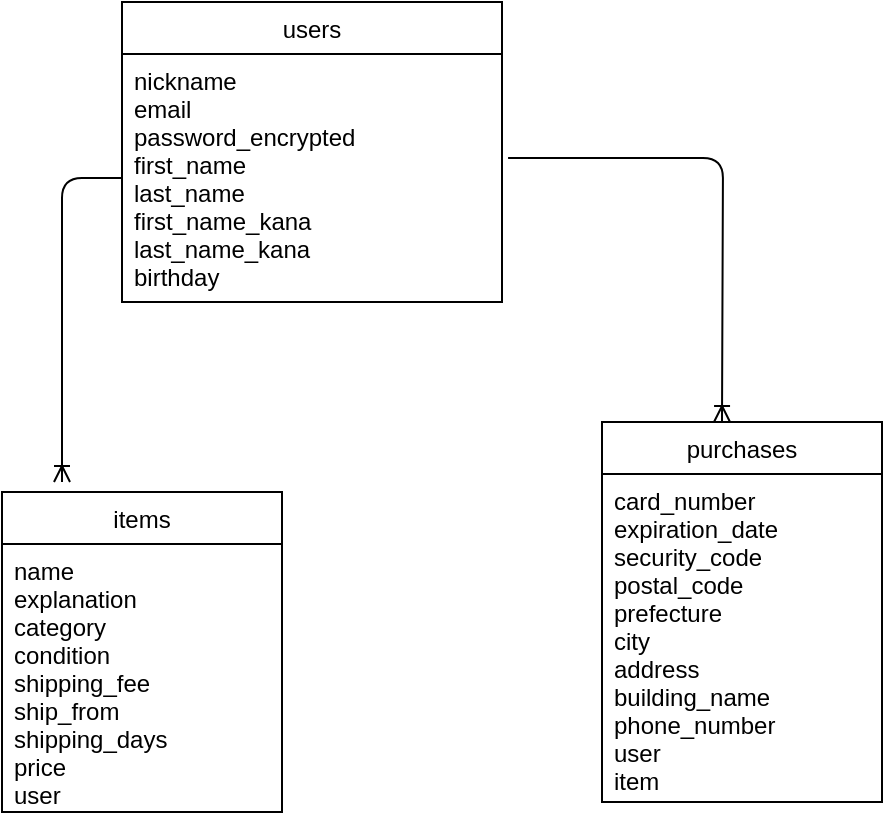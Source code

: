 <mxfile>
    <diagram id="3hfSg-PMopoJMdZvIyub" name="ページ1">
        <mxGraphModel dx="466" dy="580" grid="1" gridSize="10" guides="1" tooltips="1" connect="1" arrows="1" fold="1" page="1" pageScale="1" pageWidth="827" pageHeight="1169" math="0" shadow="0">
            <root>
                <mxCell id="0"/>
                <mxCell id="1" parent="0"/>
                <mxCell id="2" value="users" style="swimlane;fontStyle=0;childLayout=stackLayout;horizontal=1;startSize=26;horizontalStack=0;resizeParent=1;resizeParentMax=0;resizeLast=0;collapsible=1;marginBottom=0;" parent="1" vertex="1">
                    <mxGeometry x="170" y="80" width="190" height="150" as="geometry">
                        <mxRectangle x="170" y="80" width="60" height="26" as="alternateBounds"/>
                    </mxGeometry>
                </mxCell>
                <mxCell id="93" value="nickname&#10;email&#10;password_encrypted&#10;first_name&#10;last_name&#10;first_name_kana&#10;last_name_kana&#10;birthday" style="text;strokeColor=none;fillColor=none;align=left;verticalAlign=top;spacingLeft=4;spacingRight=4;overflow=hidden;rotatable=0;points=[[0,0.5],[1,0.5]];portConstraint=eastwest;spacingTop=0;spacingBottom=0;" parent="2" vertex="1">
                    <mxGeometry y="26" width="190" height="124" as="geometry"/>
                </mxCell>
                <mxCell id="42" value="items" style="swimlane;fontStyle=0;childLayout=stackLayout;horizontal=1;startSize=26;horizontalStack=0;resizeParent=1;resizeParentMax=0;resizeLast=0;collapsible=1;marginBottom=0;" parent="1" vertex="1">
                    <mxGeometry x="110" y="325" width="140" height="160" as="geometry"/>
                </mxCell>
                <mxCell id="43" value="name&#10;explanation&#10;category&#10;condition&#10;shipping_fee&#10;ship_from&#10;shipping_days&#10;price&#10;user" style="text;strokeColor=none;fillColor=none;align=left;verticalAlign=top;spacingLeft=4;spacingRight=4;overflow=hidden;rotatable=0;points=[[0,0.5],[1,0.5]];portConstraint=eastwest;" parent="42" vertex="1">
                    <mxGeometry y="26" width="140" height="134" as="geometry"/>
                </mxCell>
                <mxCell id="112" value="" style="fontSize=12;html=1;endArrow=ERoneToMany;fontColor=#f0f0f0;exitX=1.016;exitY=0.419;exitDx=0;exitDy=0;exitPerimeter=0;edgeStyle=orthogonalEdgeStyle;" parent="1" source="93" edge="1">
                    <mxGeometry width="100" height="100" relative="1" as="geometry">
                        <mxPoint x="410" y="320" as="sourcePoint"/>
                        <mxPoint x="470" y="290" as="targetPoint"/>
                    </mxGeometry>
                </mxCell>
                <mxCell id="113" value="" style="fontSize=12;html=1;endArrow=ERoneToMany;fontColor=#f0f0f0;exitX=0;exitY=0.5;exitDx=0;exitDy=0;edgeStyle=elbowEdgeStyle;elbow=vertical;" parent="1" source="93" edge="1">
                    <mxGeometry width="100" height="100" relative="1" as="geometry">
                        <mxPoint x="390" y="150" as="sourcePoint"/>
                        <mxPoint x="140" y="320" as="targetPoint"/>
                        <Array as="points">
                            <mxPoint x="130" y="168"/>
                        </Array>
                    </mxGeometry>
                </mxCell>
                <mxCell id="122" value="purchases" style="swimlane;fontStyle=0;childLayout=stackLayout;horizontal=1;startSize=26;horizontalStack=0;resizeParent=1;resizeParentMax=0;resizeLast=0;collapsible=1;marginBottom=0;" vertex="1" parent="1">
                    <mxGeometry x="410" y="290" width="140" height="190" as="geometry"/>
                </mxCell>
                <mxCell id="123" value="card_number&#10;expiration_date&#10;security_code&#10;postal_code&#10;prefecture&#10;city&#10;address&#10;building_name&#10;phone_number&#10;user&#10;item" style="text;strokeColor=none;fillColor=none;align=left;verticalAlign=top;spacingLeft=4;spacingRight=4;overflow=hidden;rotatable=0;points=[[0,0.5],[1,0.5]];portConstraint=eastwest;" vertex="1" parent="122">
                    <mxGeometry y="26" width="140" height="164" as="geometry"/>
                </mxCell>
            </root>
        </mxGraphModel>
    </diagram>
</mxfile>